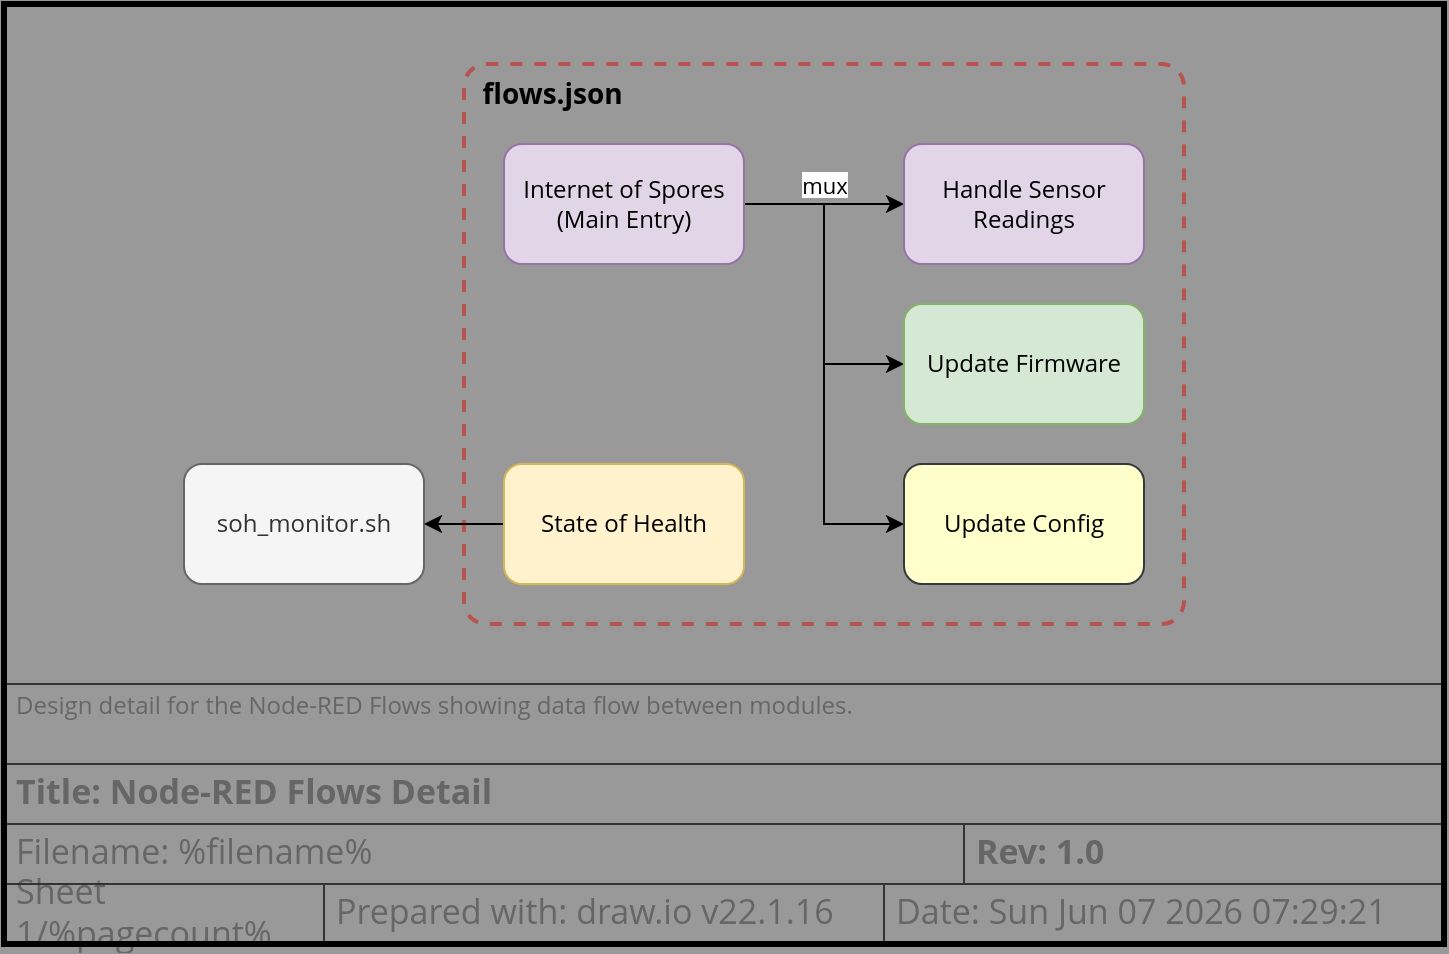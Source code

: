 <mxfile version="22.1.16" type="device">
  <diagram name="Node-RED Flows Detail" id="fo18u6Ch1KVScq3Fo-Wy">
    <mxGraphModel dx="1114" dy="1197" grid="1" gridSize="10" guides="1" tooltips="1" connect="1" arrows="1" fold="1" page="1" pageScale="1" pageWidth="800" pageHeight="350" background="#999999" math="0" shadow="0">
      <root>
        <object label="" description="Design detail for the Node-RED Flows showing data flow between modules." rev="1.0" id="0">
          <mxCell />
        </object>
        <object label="Title Block" id="1">
          <mxCell style="locked=1;" parent="0" />
        </object>
        <mxCell id="h7L3MlKvrl_dhOmhB3lf-10" value="Prepared with: draw.io v22.1.16" style="strokeWidth=1;shadow=0;dashed=0;align=center;html=1;shape=mxgraph.mockup.text.textBox;fontColor=#666666;align=left;fontSize=17;spacingLeft=4;spacingTop=-3;whiteSpace=wrap;strokeColor=#333333;mainText=;fillColor=none;fontFamily=Open Sans;movable=1;resizable=1;rotatable=1;deletable=1;editable=1;locked=0;connectable=1;" parent="1" vertex="1">
          <mxGeometry x="220" y="300" width="280" height="30" as="geometry" />
        </mxCell>
        <object label="&lt;div align=&quot;left&quot;&gt;Sheet %pagenumber%/%pagecount%&lt;/div&gt;" placeholders="1" id="h7L3MlKvrl_dhOmhB3lf-12">
          <mxCell style="strokeWidth=1;shadow=0;dashed=0;align=left;html=1;shape=mxgraph.mockup.text.textBox;fontColor=#666666;align=left;fontSize=17;spacingLeft=4;spacingTop=-3;whiteSpace=wrap;strokeColor=#333333;mainText=;fillColor=none;fontFamily=Open Sans;movable=1;resizable=1;rotatable=1;deletable=1;editable=1;locked=0;connectable=1;" parent="1" vertex="1">
            <mxGeometry x="60" y="300" width="160" height="30" as="geometry" />
          </mxCell>
        </object>
        <object label="Date: &lt;font style=&quot;font-size: 17px;&quot;&gt;%date{ddd mmm dd yyyy HH:MM:ss}%&lt;/font&gt;" placeholders="1" id="h7L3MlKvrl_dhOmhB3lf-13">
          <mxCell style="strokeWidth=1;shadow=0;dashed=0;align=center;html=1;shape=mxgraph.mockup.text.textBox;fontColor=#666666;align=left;fontSize=17;spacingLeft=4;spacingTop=-3;whiteSpace=wrap;strokeColor=#333333;mainText=;fillColor=none;fontFamily=Open Sans;movable=1;resizable=1;rotatable=1;deletable=1;editable=1;locked=0;connectable=1;" parent="1" vertex="1">
            <mxGeometry x="500" y="300" width="280" height="30" as="geometry" />
          </mxCell>
        </object>
        <object label="&lt;b&gt;Title: %page%&lt;/b&gt;" placeholders="1" id="h7L3MlKvrl_dhOmhB3lf-14">
          <mxCell style="strokeWidth=1;shadow=0;dashed=0;align=center;html=1;shape=mxgraph.mockup.text.textBox;fontColor=#666666;align=left;fontSize=17;spacingLeft=4;spacingTop=-3;whiteSpace=wrap;strokeColor=#333333;mainText=;fillColor=none;fontFamily=Open Sans;movable=1;resizable=1;rotatable=1;deletable=1;editable=1;locked=0;connectable=1;" parent="1" vertex="1">
            <mxGeometry x="60" y="240" width="720" height="30" as="geometry" />
          </mxCell>
        </object>
        <object label="Filename: %filename%" placeholders="1" id="h7L3MlKvrl_dhOmhB3lf-15">
          <mxCell style="strokeWidth=1;shadow=0;dashed=0;align=center;html=1;shape=mxgraph.mockup.text.textBox;fontColor=#666666;align=left;fontSize=17;spacingLeft=4;spacingTop=-3;whiteSpace=wrap;strokeColor=#333333;mainText=;fillColor=none;fontFamily=Open Sans;movable=1;resizable=1;rotatable=1;deletable=1;editable=1;locked=0;connectable=1;" parent="1" vertex="1">
            <mxGeometry x="60" y="270" width="480" height="30" as="geometry" />
          </mxCell>
        </object>
        <object label="&lt;div align=&quot;left&quot;&gt;%description%&lt;/div&gt;" placeholders="1" id="h7L3MlKvrl_dhOmhB3lf-16">
          <mxCell style="strokeWidth=1;shadow=0;dashed=0;html=1;shape=mxgraph.mockup.text.textBox;fontColor=#666666;align=left;verticalAlign=top;fontSize=12;spacingLeft=4;spacingTop=-3;whiteSpace=wrap;strokeColor=#333333;mainText=;fillColor=none;fontFamily=Open Sans;movable=1;resizable=1;rotatable=1;deletable=1;editable=1;locked=0;connectable=1;" parent="1" vertex="1">
            <mxGeometry x="60" y="200" width="720" height="40" as="geometry" />
          </mxCell>
        </object>
        <object label="&lt;b&gt;Rev: %rev%&lt;br&gt;&lt;/b&gt;" placeholders="1" id="EyKvBmyPNv_MzgSUc5b6-1">
          <mxCell style="strokeWidth=1;shadow=0;dashed=0;align=center;html=1;shape=mxgraph.mockup.text.textBox;fontColor=#666666;align=left;fontSize=17;spacingLeft=4;spacingTop=-3;whiteSpace=wrap;strokeColor=#333333;mainText=;fillColor=none;fontFamily=Open Sans;movable=1;resizable=1;rotatable=1;deletable=1;editable=1;locked=0;connectable=1;" parent="1" vertex="1">
            <mxGeometry x="540" y="270" width="240" height="30" as="geometry" />
          </mxCell>
        </object>
        <object label="Drawing Frame" id="2jkEU8j2_UPUL1MGRyPS-1">
          <mxCell style="locked=1;" parent="0" />
        </object>
        <mxCell id="2jkEU8j2_UPUL1MGRyPS-2" value="" style="rounded=0;whiteSpace=wrap;html=1;fillColor=none;strokeWidth=3;movable=1;resizable=1;rotatable=1;deletable=1;editable=1;locked=0;connectable=1;" parent="2jkEU8j2_UPUL1MGRyPS-1" vertex="1">
          <mxGeometry x="60" y="-140" width="720" height="470" as="geometry" />
        </mxCell>
        <object label="Document" id="NbdiYjX3MhI7OpqD2NvG-1">
          <mxCell parent="0" />
        </object>
        <mxCell id="V5IfWZiyPTbNJzVNcw_1-6" value="&amp;nbsp; flows.json" style="rounded=1;whiteSpace=wrap;html=1;fillColor=none;strokeColor=#b85450;dashed=1;arcSize=4;fontFamily=Open Sans;strokeWidth=2;labelPosition=center;verticalLabelPosition=middle;align=left;verticalAlign=top;glass=0;imageHeight=24;fontStyle=1;fontSize=14;" parent="NbdiYjX3MhI7OpqD2NvG-1" vertex="1">
          <mxGeometry x="290" y="-110" width="360" height="280" as="geometry" />
        </mxCell>
        <mxCell id="6lf0Mjwwj_A55GKn1RdK-4" value="mux" style="edgeStyle=orthogonalEdgeStyle;rounded=0;orthogonalLoop=1;jettySize=auto;html=1;fontFamily=Open Sans;" parent="NbdiYjX3MhI7OpqD2NvG-1" source="XVaCZBAozk8oMo-m2AnW-35" target="XVaCZBAozk8oMo-m2AnW-33" edge="1">
          <mxGeometry y="10" relative="1" as="geometry">
            <mxPoint as="offset" />
          </mxGeometry>
        </mxCell>
        <mxCell id="6lf0Mjwwj_A55GKn1RdK-5" style="edgeStyle=orthogonalEdgeStyle;rounded=0;orthogonalLoop=1;jettySize=auto;html=1;entryX=0;entryY=0.5;entryDx=0;entryDy=0;fontFamily=Open Sans;" parent="NbdiYjX3MhI7OpqD2NvG-1" source="XVaCZBAozk8oMo-m2AnW-35" target="6lf0Mjwwj_A55GKn1RdK-2" edge="1">
          <mxGeometry relative="1" as="geometry" />
        </mxCell>
        <mxCell id="6lf0Mjwwj_A55GKn1RdK-6" style="edgeStyle=orthogonalEdgeStyle;rounded=0;orthogonalLoop=1;jettySize=auto;html=1;entryX=0;entryY=0.5;entryDx=0;entryDy=0;fontFamily=Open Sans;" parent="NbdiYjX3MhI7OpqD2NvG-1" source="XVaCZBAozk8oMo-m2AnW-35" target="6lf0Mjwwj_A55GKn1RdK-3" edge="1">
          <mxGeometry relative="1" as="geometry" />
        </mxCell>
        <mxCell id="XVaCZBAozk8oMo-m2AnW-35" value="Internet of Spores&lt;br&gt;(Main Entry)" style="rounded=1;whiteSpace=wrap;html=1;fontFamily=Open Sans;fillColor=#e1d5e7;strokeColor=#9673a6;" parent="NbdiYjX3MhI7OpqD2NvG-1" vertex="1">
          <mxGeometry x="310" y="-70" width="120" height="60" as="geometry" />
        </mxCell>
        <mxCell id="XVaCZBAozk8oMo-m2AnW-33" value="Handle Sensor Readings" style="rounded=1;whiteSpace=wrap;html=1;fontFamily=Open Sans;fillColor=#e1d5e7;strokeColor=#9673a6;" parent="NbdiYjX3MhI7OpqD2NvG-1" vertex="1">
          <mxGeometry x="510" y="-70" width="120" height="60" as="geometry" />
        </mxCell>
        <mxCell id="XVaCZBAozk8oMo-m2AnW-2" value="soh_monitor.sh" style="rounded=1;whiteSpace=wrap;html=1;fontFamily=Open Sans;fillColor=#f5f5f5;strokeColor=#666666;fontColor=#333333;" parent="NbdiYjX3MhI7OpqD2NvG-1" vertex="1">
          <mxGeometry x="150" y="90" width="120" height="60" as="geometry" />
        </mxCell>
        <mxCell id="6lf0Mjwwj_A55GKn1RdK-7" style="edgeStyle=orthogonalEdgeStyle;rounded=0;orthogonalLoop=1;jettySize=auto;html=1;" parent="NbdiYjX3MhI7OpqD2NvG-1" source="V5IfWZiyPTbNJzVNcw_1-11" target="XVaCZBAozk8oMo-m2AnW-2" edge="1">
          <mxGeometry relative="1" as="geometry" />
        </mxCell>
        <mxCell id="V5IfWZiyPTbNJzVNcw_1-11" value="State of Health" style="rounded=1;whiteSpace=wrap;html=1;fontFamily=Open Sans;fillColor=#fff2cc;strokeColor=#d6b656;" parent="NbdiYjX3MhI7OpqD2NvG-1" vertex="1">
          <mxGeometry x="310" y="90" width="120" height="60" as="geometry" />
        </mxCell>
        <mxCell id="6lf0Mjwwj_A55GKn1RdK-2" value="Update Firmware" style="rounded=1;whiteSpace=wrap;html=1;fontFamily=Open Sans;fillColor=#d5e8d4;strokeColor=#82b366;" parent="NbdiYjX3MhI7OpqD2NvG-1" vertex="1">
          <mxGeometry x="510" y="10" width="120" height="60" as="geometry" />
        </mxCell>
        <mxCell id="6lf0Mjwwj_A55GKn1RdK-3" value="Update Config" style="rounded=1;whiteSpace=wrap;html=1;fontFamily=Open Sans;fillColor=#FFFFCC;strokeColor=#36393d;" parent="NbdiYjX3MhI7OpqD2NvG-1" vertex="1">
          <mxGeometry x="510" y="90" width="120" height="60" as="geometry" />
        </mxCell>
      </root>
    </mxGraphModel>
  </diagram>
</mxfile>
